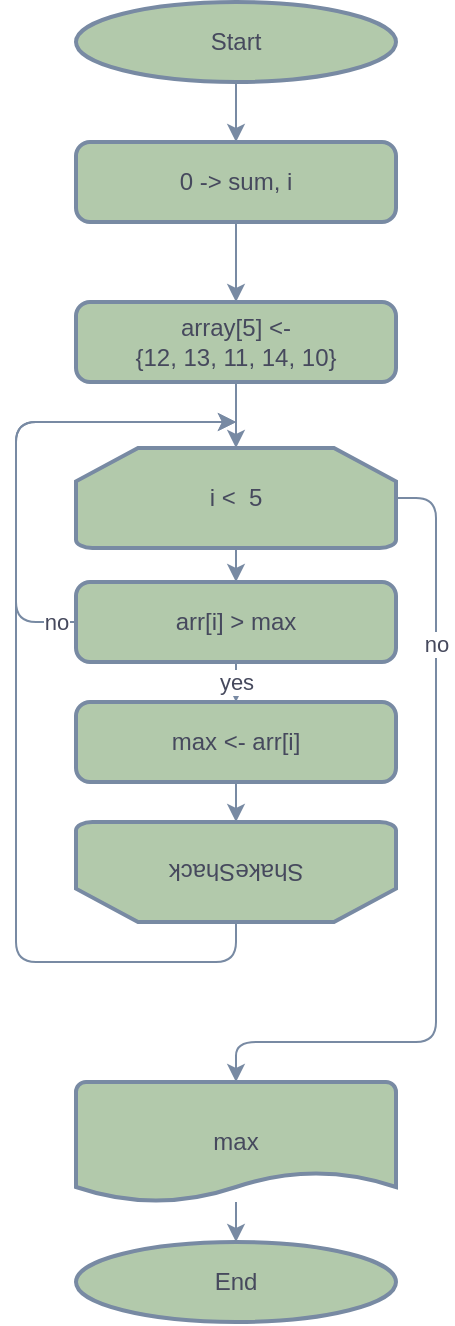 <mxfile version="19.0.3" type="device"><diagram id="YtJhkLNaTqGqFlaeTEAR" name="Page-1"><mxGraphModel dx="1102" dy="822" grid="1" gridSize="10" guides="1" tooltips="1" connect="1" arrows="1" fold="1" page="1" pageScale="1" pageWidth="850" pageHeight="1100" math="0" shadow="0"><root><mxCell id="0"/><mxCell id="1" parent="0"/><mxCell id="qzLWm2MwAnLUtpwlrNlc-1" style="edgeStyle=orthogonalEdgeStyle;curved=0;rounded=1;sketch=0;orthogonalLoop=1;jettySize=auto;html=1;exitX=0.5;exitY=1;exitDx=0;exitDy=0;exitPerimeter=0;entryX=0.5;entryY=0;entryDx=0;entryDy=0;fontColor=#46495D;strokeColor=#788AA3;fillColor=#B2C9AB;" parent="1" source="qzLWm2MwAnLUtpwlrNlc-2" target="qzLWm2MwAnLUtpwlrNlc-5" edge="1"><mxGeometry relative="1" as="geometry"/></mxCell><mxCell id="qzLWm2MwAnLUtpwlrNlc-2" value="Start" style="strokeWidth=2;html=1;shape=mxgraph.flowchart.start_1;whiteSpace=wrap;fillColor=#B2C9AB;strokeColor=#788AA3;fontColor=#46495D;" parent="1" vertex="1"><mxGeometry x="200" y="40" width="160" height="40" as="geometry"/></mxCell><mxCell id="qzLWm2MwAnLUtpwlrNlc-3" value="End" style="strokeWidth=2;html=1;shape=mxgraph.flowchart.start_1;whiteSpace=wrap;fillColor=#B2C9AB;strokeColor=#788AA3;fontColor=#46495D;" parent="1" vertex="1"><mxGeometry x="200" y="660" width="160" height="40" as="geometry"/></mxCell><mxCell id="qzLWm2MwAnLUtpwlrNlc-4" style="edgeStyle=orthogonalEdgeStyle;curved=0;rounded=1;sketch=0;orthogonalLoop=1;jettySize=auto;html=1;exitX=0.5;exitY=1;exitDx=0;exitDy=0;fontColor=#46495D;strokeColor=#788AA3;fillColor=#B2C9AB;" parent="1" source="qzLWm2MwAnLUtpwlrNlc-5" target="qzLWm2MwAnLUtpwlrNlc-7" edge="1"><mxGeometry relative="1" as="geometry"/></mxCell><mxCell id="qzLWm2MwAnLUtpwlrNlc-5" value="0 -&amp;gt; sum, i" style="rounded=1;whiteSpace=wrap;html=1;absoluteArcSize=1;arcSize=14;strokeWidth=2;sketch=0;fontColor=#46495D;fillColor=#B2C9AB;strokeColor=#788AA3;" parent="1" vertex="1"><mxGeometry x="200" y="110" width="160" height="40" as="geometry"/></mxCell><mxCell id="qzLWm2MwAnLUtpwlrNlc-6" style="edgeStyle=orthogonalEdgeStyle;curved=0;rounded=1;sketch=0;orthogonalLoop=1;jettySize=auto;html=1;exitX=0.5;exitY=1;exitDx=0;exitDy=0;entryX=0.5;entryY=0;entryDx=0;entryDy=0;entryPerimeter=0;fontColor=#46495D;strokeColor=#788AA3;fillColor=#B2C9AB;" parent="1" source="qzLWm2MwAnLUtpwlrNlc-7" target="qzLWm2MwAnLUtpwlrNlc-10" edge="1"><mxGeometry relative="1" as="geometry"/></mxCell><mxCell id="qzLWm2MwAnLUtpwlrNlc-7" value="array[5] &amp;lt;- &lt;br&gt;{12, 13, 11, 14, 10}" style="rounded=1;whiteSpace=wrap;html=1;absoluteArcSize=1;arcSize=14;strokeWidth=2;sketch=0;fontColor=#46495D;fillColor=#B2C9AB;strokeColor=#788AA3;" parent="1" vertex="1"><mxGeometry x="200" y="190" width="160" height="40" as="geometry"/></mxCell><mxCell id="qzLWm2MwAnLUtpwlrNlc-8" style="edgeStyle=orthogonalEdgeStyle;curved=0;rounded=1;sketch=0;orthogonalLoop=1;jettySize=auto;html=1;exitX=0.5;exitY=1;exitDx=0;exitDy=0;exitPerimeter=0;entryX=0.5;entryY=0;entryDx=0;entryDy=0;fontColor=#46495D;strokeColor=#788AA3;fillColor=#B2C9AB;" parent="1" source="qzLWm2MwAnLUtpwlrNlc-10" target="qzLWm2MwAnLUtpwlrNlc-15" edge="1"><mxGeometry relative="1" as="geometry"/></mxCell><mxCell id="WnkpjNz7hqHk67-HY8Lk-5" value="no" style="edgeStyle=orthogonalEdgeStyle;curved=0;rounded=1;sketch=0;orthogonalLoop=1;jettySize=auto;html=1;entryX=0.5;entryY=0;entryDx=0;entryDy=0;entryPerimeter=0;fontColor=#46495D;strokeColor=#788AA3;fillColor=#B2C9AB;" edge="1" parent="1" source="qzLWm2MwAnLUtpwlrNlc-10" target="qzLWm2MwAnLUtpwlrNlc-13"><mxGeometry x="-0.549" relative="1" as="geometry"><Array as="points"><mxPoint x="380" y="288"/><mxPoint x="380" y="560"/><mxPoint x="280" y="560"/></Array><mxPoint as="offset"/></mxGeometry></mxCell><mxCell id="qzLWm2MwAnLUtpwlrNlc-10" value="i &amp;lt;&amp;nbsp; 5" style="strokeWidth=2;html=1;shape=mxgraph.flowchart.loop_limit;whiteSpace=wrap;rounded=0;sketch=0;fontColor=#46495D;fillColor=#B2C9AB;strokeColor=#788AA3;" parent="1" vertex="1"><mxGeometry x="200" y="263" width="160" height="50" as="geometry"/></mxCell><mxCell id="WnkpjNz7hqHk67-HY8Lk-4" style="edgeStyle=orthogonalEdgeStyle;curved=0;rounded=1;sketch=0;orthogonalLoop=1;jettySize=auto;html=1;exitX=0.5;exitY=0;exitDx=0;exitDy=0;exitPerimeter=0;fontColor=#46495D;strokeColor=#788AA3;fillColor=#B2C9AB;" edge="1" parent="1" source="qzLWm2MwAnLUtpwlrNlc-11"><mxGeometry relative="1" as="geometry"><mxPoint x="280" y="250" as="targetPoint"/><Array as="points"><mxPoint x="280" y="520"/><mxPoint x="170" y="520"/><mxPoint x="170" y="250"/><mxPoint x="280" y="250"/></Array></mxGeometry></mxCell><mxCell id="qzLWm2MwAnLUtpwlrNlc-11" value="ShakeShack" style="strokeWidth=2;html=1;shape=mxgraph.flowchart.loop_limit;whiteSpace=wrap;rounded=0;sketch=0;fontColor=#46495D;fillColor=#B2C9AB;rotation=-180;strokeColor=#788AA3;" parent="1" vertex="1"><mxGeometry x="200" y="450" width="160" height="50" as="geometry"/></mxCell><mxCell id="qzLWm2MwAnLUtpwlrNlc-12" value="" style="edgeStyle=orthogonalEdgeStyle;curved=0;rounded=1;sketch=0;orthogonalLoop=1;jettySize=auto;html=1;fontColor=#46495D;strokeColor=#788AA3;fillColor=#B2C9AB;" parent="1" source="qzLWm2MwAnLUtpwlrNlc-13" target="qzLWm2MwAnLUtpwlrNlc-3" edge="1"><mxGeometry relative="1" as="geometry"/></mxCell><mxCell id="qzLWm2MwAnLUtpwlrNlc-13" value="max" style="strokeWidth=2;html=1;shape=mxgraph.flowchart.document2;whiteSpace=wrap;size=0.25;rounded=0;sketch=0;fontColor=#46495D;fillColor=#B2C9AB;strokeColor=#788AA3;" parent="1" vertex="1"><mxGeometry x="200" y="580" width="160" height="60" as="geometry"/></mxCell><mxCell id="WnkpjNz7hqHk67-HY8Lk-2" value="yes" style="edgeStyle=orthogonalEdgeStyle;curved=0;rounded=1;sketch=0;orthogonalLoop=1;jettySize=auto;html=1;exitX=0.5;exitY=1;exitDx=0;exitDy=0;entryX=0.5;entryY=0;entryDx=0;entryDy=0;fontColor=#46495D;strokeColor=#788AA3;fillColor=#B2C9AB;" edge="1" parent="1" source="qzLWm2MwAnLUtpwlrNlc-15" target="WnkpjNz7hqHk67-HY8Lk-1"><mxGeometry relative="1" as="geometry"/></mxCell><mxCell id="WnkpjNz7hqHk67-HY8Lk-6" value="no" style="edgeStyle=orthogonalEdgeStyle;curved=0;rounded=1;sketch=0;orthogonalLoop=1;jettySize=auto;html=1;fontColor=#46495D;strokeColor=#788AA3;fillColor=#B2C9AB;" edge="1" parent="1" source="qzLWm2MwAnLUtpwlrNlc-15"><mxGeometry x="-0.917" relative="1" as="geometry"><mxPoint x="280" y="250" as="targetPoint"/><Array as="points"><mxPoint x="170" y="350"/><mxPoint x="170" y="250"/></Array><mxPoint as="offset"/></mxGeometry></mxCell><mxCell id="qzLWm2MwAnLUtpwlrNlc-15" value="arr[i] &amp;gt; max" style="rounded=1;whiteSpace=wrap;html=1;absoluteArcSize=1;arcSize=14;strokeWidth=2;sketch=0;fontColor=#46495D;fillColor=#B2C9AB;strokeColor=#788AA3;" parent="1" vertex="1"><mxGeometry x="200" y="330" width="160" height="40" as="geometry"/></mxCell><mxCell id="WnkpjNz7hqHk67-HY8Lk-3" style="edgeStyle=orthogonalEdgeStyle;curved=0;rounded=1;sketch=0;orthogonalLoop=1;jettySize=auto;html=1;exitX=0.5;exitY=1;exitDx=0;exitDy=0;entryX=0.5;entryY=1;entryDx=0;entryDy=0;entryPerimeter=0;fontColor=#46495D;strokeColor=#788AA3;fillColor=#B2C9AB;" edge="1" parent="1" source="WnkpjNz7hqHk67-HY8Lk-1" target="qzLWm2MwAnLUtpwlrNlc-11"><mxGeometry relative="1" as="geometry"/></mxCell><mxCell id="WnkpjNz7hqHk67-HY8Lk-1" value="max &amp;lt;- arr[i]" style="rounded=1;whiteSpace=wrap;html=1;absoluteArcSize=1;arcSize=14;strokeWidth=2;sketch=0;fontColor=#46495D;fillColor=#B2C9AB;strokeColor=#788AA3;" vertex="1" parent="1"><mxGeometry x="200" y="390" width="160" height="40" as="geometry"/></mxCell></root></mxGraphModel></diagram></mxfile>
